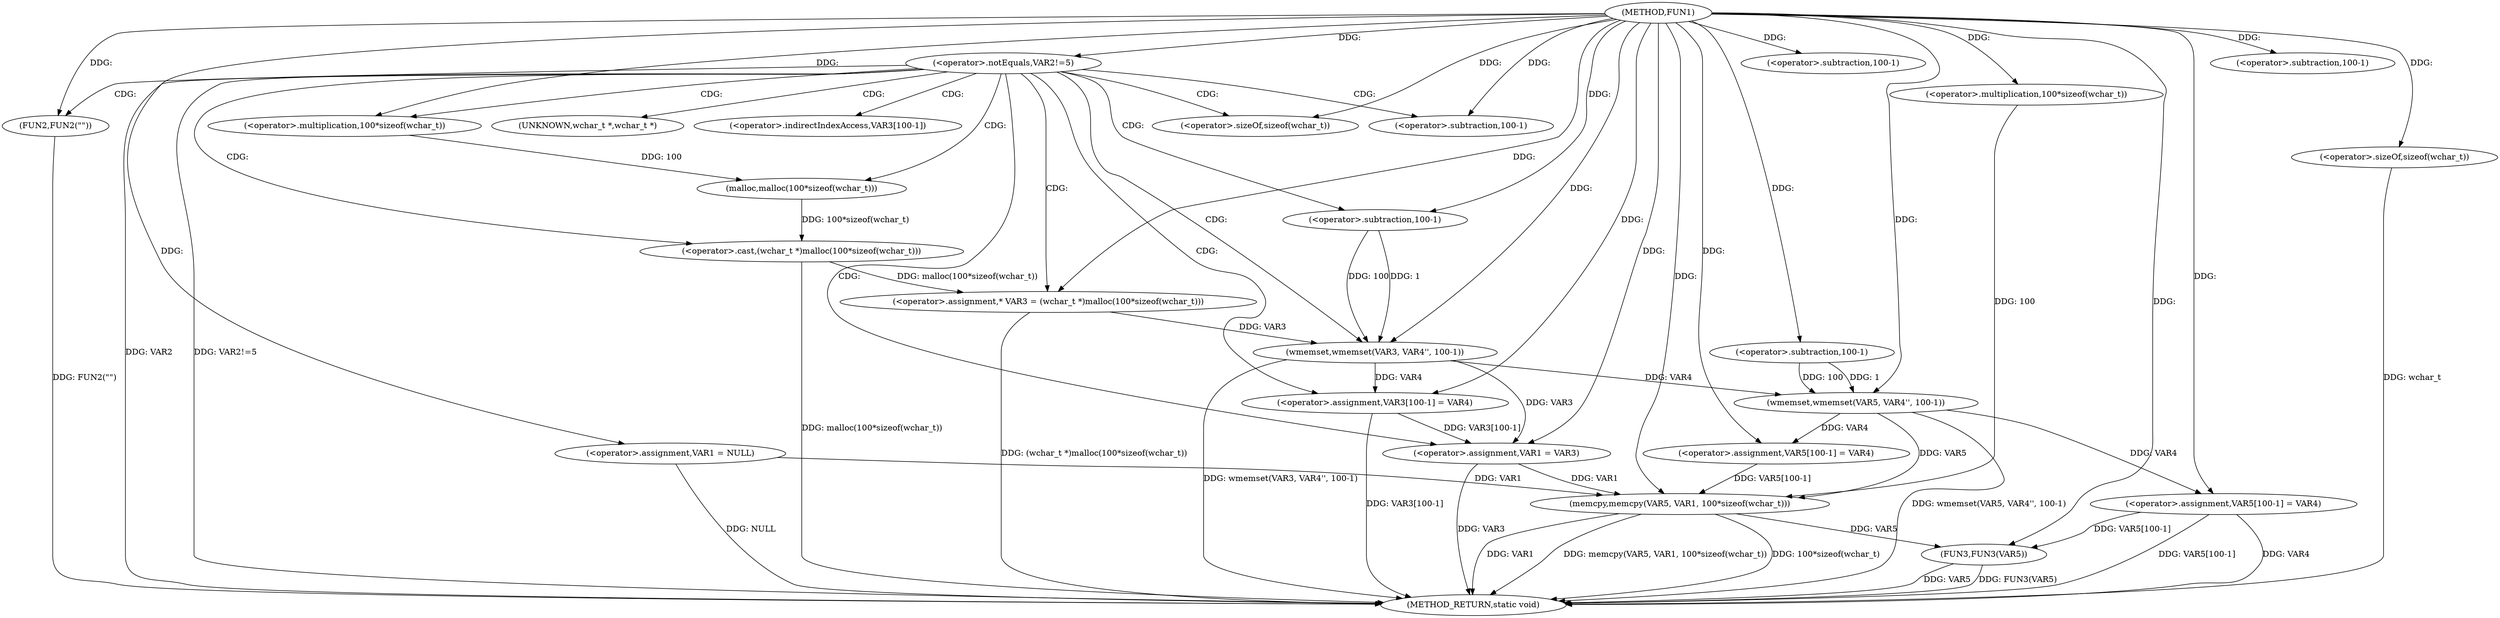 digraph FUN1 {  
"1000100" [label = "(METHOD,FUN1)" ]
"1000173" [label = "(METHOD_RETURN,static void)" ]
"1000103" [label = "(<operator>.assignment,VAR1 = NULL)" ]
"1000107" [label = "(<operator>.notEquals,VAR2!=5)" ]
"1000111" [label = "(FUN2,FUN2(\"\"))" ]
"1000117" [label = "(<operator>.assignment,* VAR3 = (wchar_t *)malloc(100*sizeof(wchar_t)))" ]
"1000119" [label = "(<operator>.cast,(wchar_t *)malloc(100*sizeof(wchar_t)))" ]
"1000121" [label = "(malloc,malloc(100*sizeof(wchar_t)))" ]
"1000122" [label = "(<operator>.multiplication,100*sizeof(wchar_t))" ]
"1000124" [label = "(<operator>.sizeOf,sizeof(wchar_t))" ]
"1000126" [label = "(wmemset,wmemset(VAR3, VAR4'', 100-1))" ]
"1000129" [label = "(<operator>.subtraction,100-1)" ]
"1000132" [label = "(<operator>.assignment,VAR3[100-1] = VAR4)" ]
"1000135" [label = "(<operator>.subtraction,100-1)" ]
"1000139" [label = "(<operator>.assignment,VAR1 = VAR3)" ]
"1000144" [label = "(wmemset,wmemset(VAR5, VAR4'', 100-1))" ]
"1000147" [label = "(<operator>.subtraction,100-1)" ]
"1000150" [label = "(<operator>.assignment,VAR5[100-1] = VAR4)" ]
"1000153" [label = "(<operator>.subtraction,100-1)" ]
"1000157" [label = "(memcpy,memcpy(VAR5, VAR1, 100*sizeof(wchar_t)))" ]
"1000160" [label = "(<operator>.multiplication,100*sizeof(wchar_t))" ]
"1000162" [label = "(<operator>.sizeOf,sizeof(wchar_t))" ]
"1000164" [label = "(<operator>.assignment,VAR5[100-1] = VAR4)" ]
"1000167" [label = "(<operator>.subtraction,100-1)" ]
"1000171" [label = "(FUN3,FUN3(VAR5))" ]
"1000120" [label = "(UNKNOWN,wchar_t *,wchar_t *)" ]
"1000133" [label = "(<operator>.indirectIndexAccess,VAR3[100-1])" ]
  "1000171" -> "1000173"  [ label = "DDG: VAR5"] 
  "1000107" -> "1000173"  [ label = "DDG: VAR2"] 
  "1000107" -> "1000173"  [ label = "DDG: VAR2!=5"] 
  "1000157" -> "1000173"  [ label = "DDG: memcpy(VAR5, VAR1, 100*sizeof(wchar_t))"] 
  "1000103" -> "1000173"  [ label = "DDG: NULL"] 
  "1000157" -> "1000173"  [ label = "DDG: 100*sizeof(wchar_t)"] 
  "1000119" -> "1000173"  [ label = "DDG: malloc(100*sizeof(wchar_t))"] 
  "1000132" -> "1000173"  [ label = "DDG: VAR3[100-1]"] 
  "1000171" -> "1000173"  [ label = "DDG: FUN3(VAR5)"] 
  "1000164" -> "1000173"  [ label = "DDG: VAR4"] 
  "1000117" -> "1000173"  [ label = "DDG: (wchar_t *)malloc(100*sizeof(wchar_t))"] 
  "1000111" -> "1000173"  [ label = "DDG: FUN2(\"\")"] 
  "1000164" -> "1000173"  [ label = "DDG: VAR5[100-1]"] 
  "1000157" -> "1000173"  [ label = "DDG: VAR1"] 
  "1000126" -> "1000173"  [ label = "DDG: wmemset(VAR3, VAR4'', 100-1)"] 
  "1000139" -> "1000173"  [ label = "DDG: VAR3"] 
  "1000144" -> "1000173"  [ label = "DDG: wmemset(VAR5, VAR4'', 100-1)"] 
  "1000162" -> "1000173"  [ label = "DDG: wchar_t"] 
  "1000100" -> "1000103"  [ label = "DDG: "] 
  "1000100" -> "1000107"  [ label = "DDG: "] 
  "1000100" -> "1000111"  [ label = "DDG: "] 
  "1000119" -> "1000117"  [ label = "DDG: malloc(100*sizeof(wchar_t))"] 
  "1000100" -> "1000117"  [ label = "DDG: "] 
  "1000121" -> "1000119"  [ label = "DDG: 100*sizeof(wchar_t)"] 
  "1000122" -> "1000121"  [ label = "DDG: 100"] 
  "1000100" -> "1000122"  [ label = "DDG: "] 
  "1000100" -> "1000124"  [ label = "DDG: "] 
  "1000117" -> "1000126"  [ label = "DDG: VAR3"] 
  "1000100" -> "1000126"  [ label = "DDG: "] 
  "1000129" -> "1000126"  [ label = "DDG: 100"] 
  "1000129" -> "1000126"  [ label = "DDG: 1"] 
  "1000100" -> "1000129"  [ label = "DDG: "] 
  "1000126" -> "1000132"  [ label = "DDG: VAR4"] 
  "1000100" -> "1000132"  [ label = "DDG: "] 
  "1000100" -> "1000135"  [ label = "DDG: "] 
  "1000126" -> "1000139"  [ label = "DDG: VAR3"] 
  "1000132" -> "1000139"  [ label = "DDG: VAR3[100-1]"] 
  "1000100" -> "1000139"  [ label = "DDG: "] 
  "1000100" -> "1000144"  [ label = "DDG: "] 
  "1000126" -> "1000144"  [ label = "DDG: VAR4"] 
  "1000147" -> "1000144"  [ label = "DDG: 100"] 
  "1000147" -> "1000144"  [ label = "DDG: 1"] 
  "1000100" -> "1000147"  [ label = "DDG: "] 
  "1000144" -> "1000150"  [ label = "DDG: VAR4"] 
  "1000100" -> "1000150"  [ label = "DDG: "] 
  "1000100" -> "1000153"  [ label = "DDG: "] 
  "1000150" -> "1000157"  [ label = "DDG: VAR5[100-1]"] 
  "1000144" -> "1000157"  [ label = "DDG: VAR5"] 
  "1000100" -> "1000157"  [ label = "DDG: "] 
  "1000103" -> "1000157"  [ label = "DDG: VAR1"] 
  "1000139" -> "1000157"  [ label = "DDG: VAR1"] 
  "1000160" -> "1000157"  [ label = "DDG: 100"] 
  "1000100" -> "1000160"  [ label = "DDG: "] 
  "1000100" -> "1000162"  [ label = "DDG: "] 
  "1000100" -> "1000164"  [ label = "DDG: "] 
  "1000144" -> "1000164"  [ label = "DDG: VAR4"] 
  "1000100" -> "1000167"  [ label = "DDG: "] 
  "1000157" -> "1000171"  [ label = "DDG: VAR5"] 
  "1000164" -> "1000171"  [ label = "DDG: VAR5[100-1]"] 
  "1000100" -> "1000171"  [ label = "DDG: "] 
  "1000107" -> "1000121"  [ label = "CDG: "] 
  "1000107" -> "1000120"  [ label = "CDG: "] 
  "1000107" -> "1000117"  [ label = "CDG: "] 
  "1000107" -> "1000111"  [ label = "CDG: "] 
  "1000107" -> "1000126"  [ label = "CDG: "] 
  "1000107" -> "1000132"  [ label = "CDG: "] 
  "1000107" -> "1000129"  [ label = "CDG: "] 
  "1000107" -> "1000124"  [ label = "CDG: "] 
  "1000107" -> "1000119"  [ label = "CDG: "] 
  "1000107" -> "1000139"  [ label = "CDG: "] 
  "1000107" -> "1000135"  [ label = "CDG: "] 
  "1000107" -> "1000133"  [ label = "CDG: "] 
  "1000107" -> "1000122"  [ label = "CDG: "] 
}
